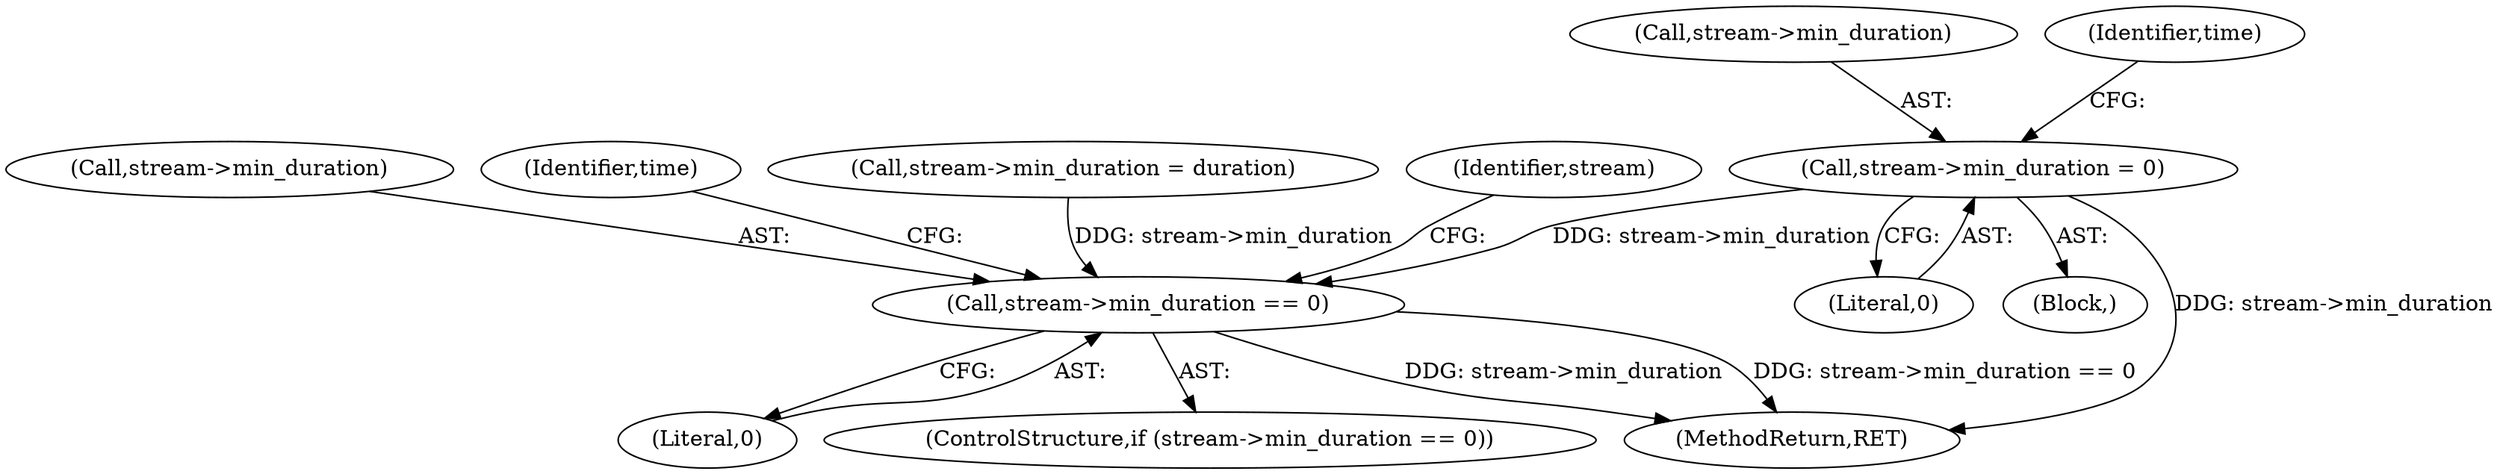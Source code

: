 digraph "0_gstreamer_bdc20b9baf13564d9a061343416395f8f9a92b53@pointer" {
"1000481" [label="(Call,stream->min_duration = 0)"];
"1000564" [label="(Call,stream->min_duration == 0)"];
"1000565" [label="(Call,stream->min_duration)"];
"1000575" [label="(Identifier,time)"];
"1000485" [label="(Literal,0)"];
"1000482" [label="(Call,stream->min_duration)"];
"1000569" [label="(Call,stream->min_duration = duration)"];
"1000232" [label="(Block,)"];
"1000487" [label="(Identifier,time)"];
"1000568" [label="(Literal,0)"];
"1000571" [label="(Identifier,stream)"];
"1000563" [label="(ControlStructure,if (stream->min_duration == 0))"];
"1000481" [label="(Call,stream->min_duration = 0)"];
"1000564" [label="(Call,stream->min_duration == 0)"];
"1001068" [label="(MethodReturn,RET)"];
"1000481" -> "1000232"  [label="AST: "];
"1000481" -> "1000485"  [label="CFG: "];
"1000482" -> "1000481"  [label="AST: "];
"1000485" -> "1000481"  [label="AST: "];
"1000487" -> "1000481"  [label="CFG: "];
"1000481" -> "1001068"  [label="DDG: stream->min_duration"];
"1000481" -> "1000564"  [label="DDG: stream->min_duration"];
"1000564" -> "1000563"  [label="AST: "];
"1000564" -> "1000568"  [label="CFG: "];
"1000565" -> "1000564"  [label="AST: "];
"1000568" -> "1000564"  [label="AST: "];
"1000571" -> "1000564"  [label="CFG: "];
"1000575" -> "1000564"  [label="CFG: "];
"1000564" -> "1001068"  [label="DDG: stream->min_duration"];
"1000564" -> "1001068"  [label="DDG: stream->min_duration == 0"];
"1000569" -> "1000564"  [label="DDG: stream->min_duration"];
}
